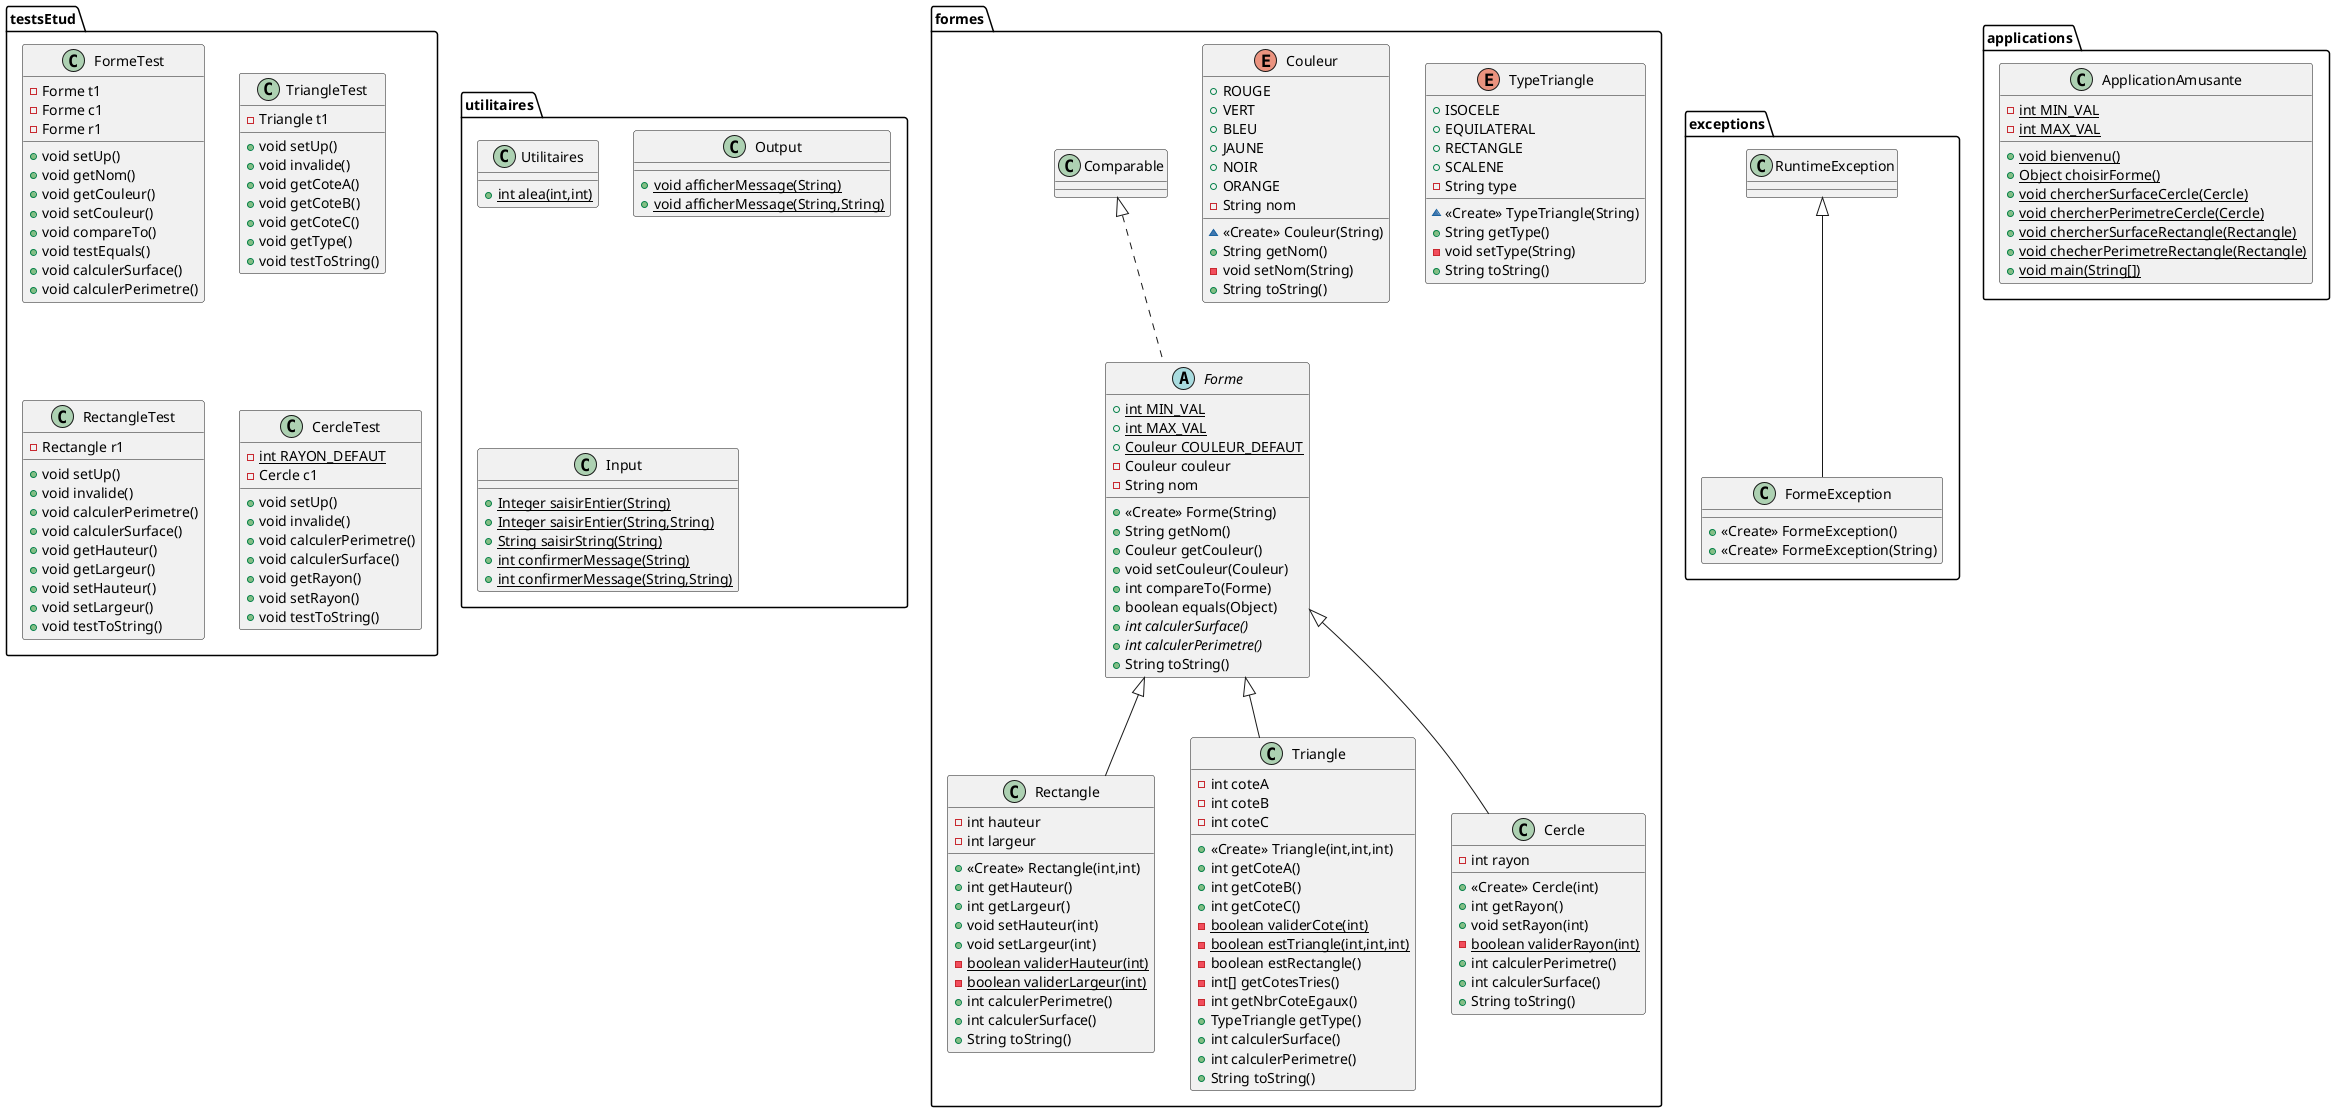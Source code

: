 @startuml
class testsEtud.FormeTest {
- Forme t1
- Forme c1
- Forme r1
+ void setUp()
+ void getNom()
+ void getCouleur()
+ void setCouleur()
+ void compareTo()
+ void testEquals()
+ void calculerSurface()
+ void calculerPerimetre()
}
class utilitaires.Utilitaires {
+ {static} int alea(int,int)
}
abstract class formes.Forme {
+ {static} int MIN_VAL
+ {static} int MAX_VAL
+ {static} Couleur COULEUR_DEFAUT
- Couleur couleur
- String nom
+ <<Create>> Forme(String)
+ String getNom()
+ Couleur getCouleur()
+ void setCouleur(Couleur)
+ int compareTo(Forme)
+ boolean equals(Object)
+ {abstract}int calculerSurface()
+ {abstract}int calculerPerimetre()
+ String toString()
}
class exceptions.FormeException {
+ <<Create>> FormeException()
+ <<Create>> FormeException(String)
}
class formes.Rectangle {
- int hauteur
- int largeur
+ <<Create>> Rectangle(int,int)
+ int getHauteur()
+ int getLargeur()
+ void setHauteur(int)
+ void setLargeur(int)
- {static} boolean validerHauteur(int)
- {static} boolean validerLargeur(int)
+ int calculerPerimetre()
+ int calculerSurface()
+ String toString()
}
class testsEtud.TriangleTest {
- Triangle t1
+ void setUp()
+ void invalide()
+ void getCoteA()
+ void getCoteB()
+ void getCoteC()
+ void getType()
+ void testToString()
}
class applications.ApplicationAmusante {
- {static} int MIN_VAL
- {static} int MAX_VAL
+ {static} void bienvenu()
+ {static} Object choisirForme()
+ {static} void chercherSurfaceCercle(Cercle)
+ {static} void chercherPerimetreCercle(Cercle)
+ {static} void chercherSurfaceRectangle(Rectangle)
+ {static} void checherPerimetreRectangle(Rectangle)
+ {static} void main(String[])
}
class testsEtud.RectangleTest {
- Rectangle r1
+ void setUp()
+ void invalide()
+ void calculerPerimetre()
+ void calculerSurface()
+ void getHauteur()
+ void getLargeur()
+ void setHauteur()
+ void setLargeur()
+ void testToString()
}
class utilitaires.Output {
+ {static} void afficherMessage(String)
+ {static} void afficherMessage(String,String)
}
class formes.Triangle {
- int coteA
- int coteB
- int coteC
+ <<Create>> Triangle(int,int,int)
+ int getCoteA()
+ int getCoteB()
+ int getCoteC()
- {static} boolean validerCote(int)
- {static} boolean estTriangle(int,int,int)
- boolean estRectangle()
- int[] getCotesTries()
- int getNbrCoteEgaux()
+ TypeTriangle getType()
+ int calculerSurface()
+ int calculerPerimetre()
+ String toString()
}
class testsEtud.CercleTest {
- {static} int RAYON_DEFAUT
- Cercle c1
+ void setUp()
+ void invalide()
+ void calculerPerimetre()
+ void calculerSurface()
+ void getRayon()
+ void setRayon()
+ void testToString()
}
class formes.Cercle {
- int rayon
+ <<Create>> Cercle(int)
+ int getRayon()
+ void setRayon(int)
- {static} boolean validerRayon(int)
+ int calculerPerimetre()
+ int calculerSurface()
+ String toString()
}
enum formes.TypeTriangle {
+  ISOCELE
+  EQUILATERAL
+  RECTANGLE
+  SCALENE
- String type
~ <<Create>> TypeTriangle(String)
+ String getType()
- void setType(String)
+ String toString()
}
enum formes.Couleur {
+  ROUGE
+  VERT
+  BLEU
+  JAUNE
+  NOIR
+  ORANGE
- String nom
~ <<Create>> Couleur(String)
+ String getNom()
- void setNom(String)
+ String toString()
}
class utilitaires.Input {
+ {static} Integer saisirEntier(String)
+ {static} Integer saisirEntier(String,String)
+ {static} String saisirString(String)
+ {static} int confirmerMessage(String)
+ {static} int confirmerMessage(String,String)
}


formes.Comparable <|.. formes.Forme
exceptions.RuntimeException <|-- exceptions.FormeException
formes.Forme <|-- formes.Rectangle
formes.Forme <|-- formes.Triangle
formes.Forme <|-- formes.Cercle
@enduml
